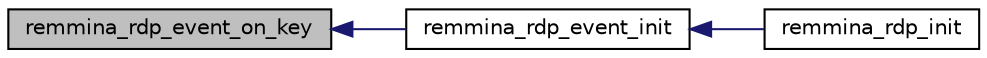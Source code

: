 digraph "remmina_rdp_event_on_key"
{
  edge [fontname="Helvetica",fontsize="10",labelfontname="Helvetica",labelfontsize="10"];
  node [fontname="Helvetica",fontsize="10",shape=record];
  rankdir="LR";
  Node326 [label="remmina_rdp_event_on_key",height=0.2,width=0.4,color="black", fillcolor="grey75", style="filled", fontcolor="black"];
  Node326 -> Node327 [dir="back",color="midnightblue",fontsize="10",style="solid",fontname="Helvetica"];
  Node327 [label="remmina_rdp_event_init",height=0.2,width=0.4,color="black", fillcolor="white", style="filled",URL="$rdp__event_8h.html#afba21c241e7abe9fe72f6e5aeeaa99cc"];
  Node327 -> Node328 [dir="back",color="midnightblue",fontsize="10",style="solid",fontname="Helvetica"];
  Node328 [label="remmina_rdp_init",height=0.2,width=0.4,color="black", fillcolor="white", style="filled",URL="$rdp__plugin_8c.html#a6dd204e4f7a63fdcdfb6cd3066cbf309"];
}
